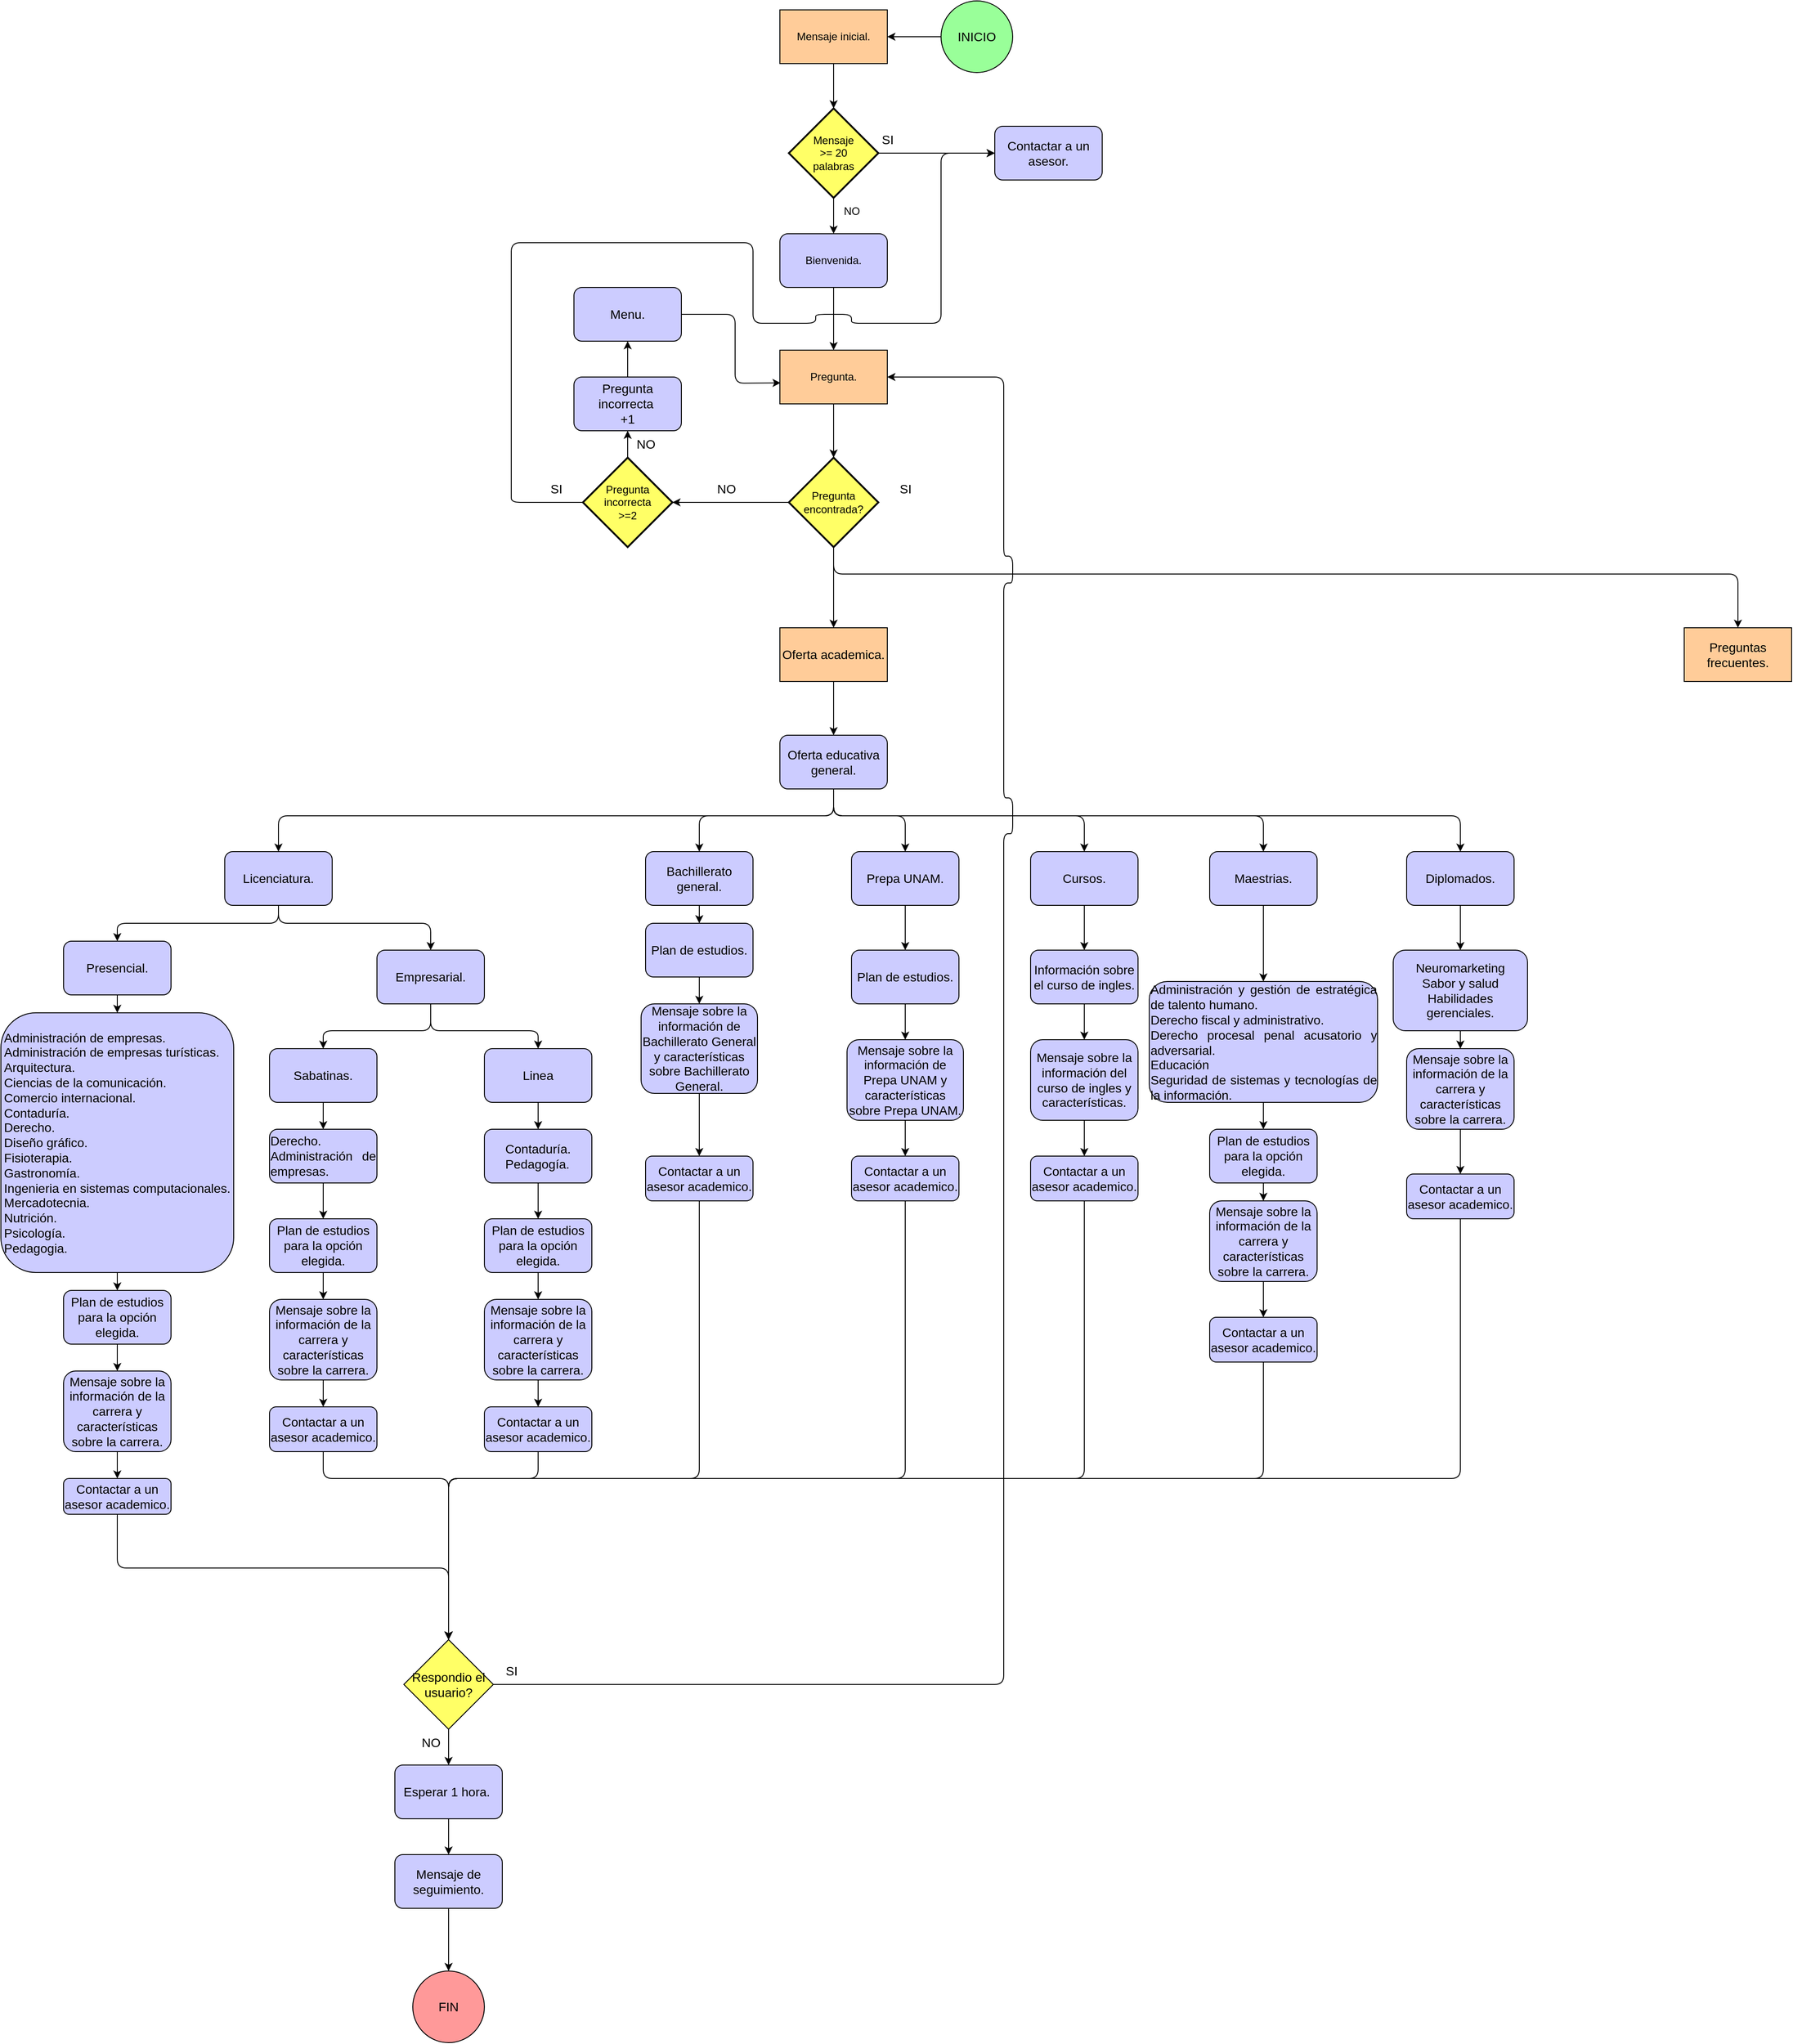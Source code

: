 <mxfile>
    <diagram id="K9E1aG7cnJjAn0adIR3L" name="Page-1">
        <mxGraphModel dx="2175" dy="415" grid="1" gridSize="10" guides="1" tooltips="1" connect="1" arrows="1" fold="1" page="1" pageScale="1" pageWidth="1200" pageHeight="1600" math="0" shadow="0">
            <root>
                <mxCell id="0"/>
                <mxCell id="1" parent="0"/>
                <mxCell id="7" style="edgeStyle=none;html=1;entryX=0.5;entryY=0;entryDx=0;entryDy=0;entryPerimeter=0;fontSize=14;" parent="1" source="2" target="4" edge="1">
                    <mxGeometry relative="1" as="geometry"/>
                </mxCell>
                <mxCell id="2" value="Mensaje inicial." style="rounded=0;whiteSpace=wrap;html=1;fillColor=#FFCC99;" parent="1" vertex="1">
                    <mxGeometry x="690" y="380" width="120" height="60" as="geometry"/>
                </mxCell>
                <mxCell id="49" style="edgeStyle=none;html=1;fontSize=14;" parent="1" source="3" target="47" edge="1">
                    <mxGeometry relative="1" as="geometry"/>
                </mxCell>
                <mxCell id="3" value="Bienvenida." style="rounded=1;whiteSpace=wrap;html=1;fillColor=#CCCCFF;" parent="1" vertex="1">
                    <mxGeometry x="690" y="630" width="120" height="60" as="geometry"/>
                </mxCell>
                <mxCell id="6" style="edgeStyle=none;html=1;fontSize=14;" parent="1" source="4" target="3" edge="1">
                    <mxGeometry relative="1" as="geometry"/>
                </mxCell>
                <mxCell id="10" style="edgeStyle=none;html=1;entryX=0;entryY=0.5;entryDx=0;entryDy=0;fontSize=14;" parent="1" source="4" target="9" edge="1">
                    <mxGeometry relative="1" as="geometry"/>
                </mxCell>
                <mxCell id="4" value="Mensaje&lt;br&gt;&amp;gt;= 20 &lt;br&gt;palabras" style="strokeWidth=2;html=1;shape=mxgraph.flowchart.decision;whiteSpace=wrap;fillColor=#FFFF66;" parent="1" vertex="1">
                    <mxGeometry x="700" y="490" width="100" height="100" as="geometry"/>
                </mxCell>
                <mxCell id="8" value="SI" style="text;html=1;align=center;verticalAlign=middle;resizable=0;points=[];autosize=1;strokeColor=none;fillColor=none;fontSize=14;" parent="1" vertex="1">
                    <mxGeometry x="790" y="510" width="40" height="30" as="geometry"/>
                </mxCell>
                <mxCell id="9" value="Contactar a un asesor." style="rounded=1;whiteSpace=wrap;html=1;fontSize=14;fillColor=#CCCCFF;" parent="1" vertex="1">
                    <mxGeometry x="930" y="510" width="120" height="60" as="geometry"/>
                </mxCell>
                <mxCell id="72" style="edgeStyle=none;html=1;entryX=0.5;entryY=0;entryDx=0;entryDy=0;fontSize=14;" parent="1" source="12" target="22" edge="1">
                    <mxGeometry relative="1" as="geometry"/>
                </mxCell>
                <mxCell id="12" value="Oferta academica." style="rounded=0;whiteSpace=wrap;html=1;fontSize=14;fillColor=#FFCC99;" parent="1" vertex="1">
                    <mxGeometry x="690" y="1070" width="120" height="60" as="geometry"/>
                </mxCell>
                <mxCell id="33" style="edgeStyle=none;html=1;entryX=0.5;entryY=0;entryDx=0;entryDy=0;fontSize=14;exitX=0.5;exitY=1;exitDx=0;exitDy=0;fillColor=#CCCCFF;" parent="1" source="14" target="20" edge="1">
                    <mxGeometry relative="1" as="geometry">
                        <Array as="points">
                            <mxPoint x="130" y="1400"/>
                            <mxPoint x="-50" y="1400"/>
                        </Array>
                    </mxGeometry>
                </mxCell>
                <mxCell id="34" style="edgeStyle=none;html=1;entryX=0.5;entryY=0;entryDx=0;entryDy=0;fontSize=14;exitX=0.5;exitY=1;exitDx=0;exitDy=0;fillColor=#CCCCFF;" parent="1" source="14" target="21" edge="1">
                    <mxGeometry relative="1" as="geometry">
                        <Array as="points">
                            <mxPoint x="130" y="1400"/>
                            <mxPoint x="300" y="1400"/>
                        </Array>
                    </mxGeometry>
                </mxCell>
                <mxCell id="14" value="Licenciatura." style="rounded=1;whiteSpace=wrap;html=1;fontSize=14;fillColor=#CCCCFF;" parent="1" vertex="1">
                    <mxGeometry x="70" y="1320" width="120" height="60" as="geometry"/>
                </mxCell>
                <mxCell id="89" style="edgeStyle=none;html=1;fontSize=14;fillColor=#CCCCFF;" parent="1" source="15" target="40" edge="1">
                    <mxGeometry relative="1" as="geometry"/>
                </mxCell>
                <mxCell id="15" value="Bachillerato general." style="rounded=1;whiteSpace=wrap;html=1;fontSize=14;fillColor=#CCCCFF;" parent="1" vertex="1">
                    <mxGeometry x="540" y="1320" width="120" height="60" as="geometry"/>
                </mxCell>
                <mxCell id="88" style="edgeStyle=none;html=1;entryX=0.5;entryY=0;entryDx=0;entryDy=0;fontSize=14;fillColor=#CCCCFF;" parent="1" source="16" target="45" edge="1">
                    <mxGeometry relative="1" as="geometry"/>
                </mxCell>
                <mxCell id="16" value="Prepa UNAM." style="rounded=1;whiteSpace=wrap;html=1;fontSize=14;fillColor=#CCCCFF;" parent="1" vertex="1">
                    <mxGeometry x="770" y="1320" width="120" height="60" as="geometry"/>
                </mxCell>
                <mxCell id="84" style="edgeStyle=none;html=1;entryX=0.5;entryY=0;entryDx=0;entryDy=0;fontSize=14;fillColor=#CCCCFF;" parent="1" source="17" target="83" edge="1">
                    <mxGeometry relative="1" as="geometry"/>
                </mxCell>
                <mxCell id="17" value="Cursos." style="rounded=1;whiteSpace=wrap;html=1;fontSize=14;fillColor=#CCCCFF;" parent="1" vertex="1">
                    <mxGeometry x="970" y="1320" width="120" height="60" as="geometry"/>
                </mxCell>
                <mxCell id="85" style="edgeStyle=none;html=1;entryX=0.5;entryY=0;entryDx=0;entryDy=0;fontSize=14;fillColor=#CCCCFF;" parent="1" source="18" target="42" edge="1">
                    <mxGeometry relative="1" as="geometry">
                        <Array as="points">
                            <mxPoint x="1230" y="1420"/>
                        </Array>
                    </mxGeometry>
                </mxCell>
                <mxCell id="18" value="Maestrias." style="rounded=1;whiteSpace=wrap;html=1;fontSize=14;fillColor=#CCCCFF;" parent="1" vertex="1">
                    <mxGeometry x="1170" y="1320" width="120" height="60" as="geometry"/>
                </mxCell>
                <mxCell id="87" style="edgeStyle=none;html=1;entryX=0.5;entryY=0;entryDx=0;entryDy=0;fontSize=14;fillColor=#CCCCFF;" parent="1" source="19" target="86" edge="1">
                    <mxGeometry relative="1" as="geometry"/>
                </mxCell>
                <mxCell id="19" value="Diplomados." style="rounded=1;whiteSpace=wrap;html=1;fontSize=14;fillColor=#CCCCFF;" parent="1" vertex="1">
                    <mxGeometry x="1390" y="1320" width="120" height="60" as="geometry"/>
                </mxCell>
                <mxCell id="28" style="edgeStyle=none;html=1;entryX=0.5;entryY=0;entryDx=0;entryDy=0;fontSize=14;fillColor=#CCCCFF;" parent="1" source="20" target="25" edge="1">
                    <mxGeometry relative="1" as="geometry"/>
                </mxCell>
                <mxCell id="20" value="Presencial." style="rounded=1;whiteSpace=wrap;html=1;fontSize=14;fillColor=#CCCCFF;" parent="1" vertex="1">
                    <mxGeometry x="-110" y="1420" width="120" height="60" as="geometry"/>
                </mxCell>
                <mxCell id="29" style="edgeStyle=none;html=1;entryX=0.5;entryY=0;entryDx=0;entryDy=0;fontSize=14;fillColor=#CCCCFF;" parent="1" source="21" target="23" edge="1">
                    <mxGeometry relative="1" as="geometry">
                        <Array as="points">
                            <mxPoint x="300" y="1520"/>
                            <mxPoint x="180" y="1520"/>
                        </Array>
                    </mxGeometry>
                </mxCell>
                <mxCell id="30" style="edgeStyle=none;html=1;entryX=0.5;entryY=0;entryDx=0;entryDy=0;fontSize=14;exitX=0.5;exitY=1;exitDx=0;exitDy=0;fillColor=#CCCCFF;" parent="1" source="21" target="24" edge="1">
                    <mxGeometry relative="1" as="geometry">
                        <Array as="points">
                            <mxPoint x="300" y="1520"/>
                            <mxPoint x="420" y="1520"/>
                        </Array>
                    </mxGeometry>
                </mxCell>
                <mxCell id="21" value="Empresarial." style="rounded=1;whiteSpace=wrap;html=1;fontSize=14;fillColor=#CCCCFF;" parent="1" vertex="1">
                    <mxGeometry x="240" y="1430" width="120" height="60" as="geometry"/>
                </mxCell>
                <mxCell id="73" style="edgeStyle=none;html=1;entryX=0.5;entryY=0;entryDx=0;entryDy=0;fontSize=14;fillColor=#CCCCFF;" parent="1" source="22" target="15" edge="1">
                    <mxGeometry relative="1" as="geometry">
                        <Array as="points">
                            <mxPoint x="750" y="1280"/>
                            <mxPoint x="600" y="1280"/>
                        </Array>
                    </mxGeometry>
                </mxCell>
                <mxCell id="74" style="edgeStyle=none;html=1;exitX=0.5;exitY=1;exitDx=0;exitDy=0;entryX=0.5;entryY=0;entryDx=0;entryDy=0;fontSize=14;fillColor=#CCCCFF;" parent="1" source="22" target="16" edge="1">
                    <mxGeometry relative="1" as="geometry">
                        <Array as="points">
                            <mxPoint x="750" y="1280"/>
                            <mxPoint x="830" y="1280"/>
                        </Array>
                    </mxGeometry>
                </mxCell>
                <mxCell id="75" style="edgeStyle=none;html=1;exitX=0.5;exitY=1;exitDx=0;exitDy=0;entryX=0.5;entryY=0;entryDx=0;entryDy=0;fontSize=14;fillColor=#CCCCFF;" parent="1" source="22" target="17" edge="1">
                    <mxGeometry relative="1" as="geometry">
                        <Array as="points">
                            <mxPoint x="750" y="1280"/>
                            <mxPoint x="1030" y="1280"/>
                        </Array>
                    </mxGeometry>
                </mxCell>
                <mxCell id="76" style="edgeStyle=none;html=1;fontSize=14;entryX=0.5;entryY=0;entryDx=0;entryDy=0;fillColor=#CCCCFF;" parent="1" source="22" target="18" edge="1">
                    <mxGeometry relative="1" as="geometry">
                        <mxPoint x="1080" y="1280.0" as="targetPoint"/>
                        <Array as="points">
                            <mxPoint x="750" y="1280"/>
                            <mxPoint x="1230" y="1280"/>
                        </Array>
                    </mxGeometry>
                </mxCell>
                <mxCell id="77" style="edgeStyle=none;html=1;entryX=0.5;entryY=0;entryDx=0;entryDy=0;fontSize=14;fillColor=#CCCCFF;" parent="1" source="22" target="19" edge="1">
                    <mxGeometry relative="1" as="geometry">
                        <Array as="points">
                            <mxPoint x="750" y="1280"/>
                            <mxPoint x="1450" y="1280"/>
                        </Array>
                    </mxGeometry>
                </mxCell>
                <mxCell id="82" style="edgeStyle=none;html=1;entryX=0.5;entryY=0;entryDx=0;entryDy=0;fontSize=14;fillColor=#CCCCFF;" parent="1" source="22" target="14" edge="1">
                    <mxGeometry relative="1" as="geometry">
                        <Array as="points">
                            <mxPoint x="750" y="1280"/>
                            <mxPoint x="130" y="1280"/>
                        </Array>
                    </mxGeometry>
                </mxCell>
                <mxCell id="22" value="Oferta educativa general." style="rounded=1;whiteSpace=wrap;html=1;fontSize=14;fillColor=#CCCCFF;" parent="1" vertex="1">
                    <mxGeometry x="690" y="1190" width="120" height="60" as="geometry"/>
                </mxCell>
                <mxCell id="31" style="edgeStyle=none;html=1;entryX=0.5;entryY=0;entryDx=0;entryDy=0;fontSize=14;fillColor=#CCCCFF;" parent="1" source="23" target="26" edge="1">
                    <mxGeometry relative="1" as="geometry"/>
                </mxCell>
                <mxCell id="23" value="Sabatinas." style="rounded=1;whiteSpace=wrap;html=1;fontSize=14;fillColor=#CCCCFF;" parent="1" vertex="1">
                    <mxGeometry x="120" y="1540" width="120" height="60" as="geometry"/>
                </mxCell>
                <mxCell id="32" style="edgeStyle=none;html=1;entryX=0.5;entryY=0;entryDx=0;entryDy=0;fontSize=14;fillColor=#CCCCFF;" parent="1" source="24" target="27" edge="1">
                    <mxGeometry relative="1" as="geometry"/>
                </mxCell>
                <mxCell id="24" value="Linea" style="rounded=1;whiteSpace=wrap;html=1;fontSize=14;fillColor=#CCCCFF;" parent="1" vertex="1">
                    <mxGeometry x="360" y="1540" width="120" height="60" as="geometry"/>
                </mxCell>
                <mxCell id="80" style="edgeStyle=none;html=1;fontSize=14;fillColor=#CCCCFF;" parent="1" source="25" target="38" edge="1">
                    <mxGeometry relative="1" as="geometry"/>
                </mxCell>
                <mxCell id="25" value="&lt;div style=&quot;text-align: justify;&quot;&gt;&lt;span style=&quot;background-color: initial;&quot;&gt;Administración de empresas.&lt;/span&gt;&lt;/div&gt;&lt;div style=&quot;text-align: justify;&quot;&gt;&lt;span style=&quot;background-color: initial;&quot;&gt;Administración de empresas turísticas.&lt;/span&gt;&lt;/div&gt;&lt;div style=&quot;text-align: justify;&quot;&gt;&lt;span style=&quot;background-color: initial;&quot;&gt;Arquitectura.&lt;/span&gt;&lt;/div&gt;&lt;div style=&quot;text-align: justify;&quot;&gt;&lt;span style=&quot;background-color: initial;&quot;&gt;Ciencias de la comunicación.&lt;/span&gt;&lt;/div&gt;&lt;div style=&quot;text-align: justify;&quot;&gt;&lt;span style=&quot;background-color: initial;&quot;&gt;Comercio internacional.&lt;/span&gt;&lt;/div&gt;&lt;div style=&quot;text-align: justify;&quot;&gt;&lt;span style=&quot;background-color: initial;&quot;&gt;Contaduría.&lt;/span&gt;&lt;/div&gt;&lt;div style=&quot;text-align: justify;&quot;&gt;&lt;span style=&quot;background-color: initial;&quot;&gt;Derecho.&lt;/span&gt;&lt;/div&gt;&lt;div style=&quot;text-align: justify;&quot;&gt;&lt;span style=&quot;background-color: initial;&quot;&gt;Diseño gráfico.&lt;/span&gt;&lt;/div&gt;&lt;div style=&quot;text-align: justify;&quot;&gt;&lt;span style=&quot;background-color: initial;&quot;&gt;Fisioterapia.&lt;/span&gt;&lt;/div&gt;&lt;div style=&quot;text-align: justify;&quot;&gt;Gastronomía.&lt;/div&gt;&lt;div style=&quot;text-align: justify;&quot;&gt;Ingenieria en sistemas computacionales.&lt;/div&gt;&lt;div style=&quot;text-align: justify;&quot;&gt;Mercadotecnia.&lt;/div&gt;&lt;div style=&quot;text-align: justify;&quot;&gt;Nutrición.&lt;/div&gt;&lt;div style=&quot;text-align: justify;&quot;&gt;Psicología.&lt;/div&gt;&lt;div style=&quot;text-align: justify;&quot;&gt;Pedagogia.&lt;/div&gt;" style="rounded=1;whiteSpace=wrap;html=1;fontSize=14;fillColor=#CCCCFF;" parent="1" vertex="1">
                    <mxGeometry x="-180" y="1500" width="260" height="290" as="geometry"/>
                </mxCell>
                <mxCell id="79" style="edgeStyle=none;html=1;fontSize=14;fillColor=#CCCCFF;" parent="1" source="26" target="37" edge="1">
                    <mxGeometry relative="1" as="geometry"/>
                </mxCell>
                <mxCell id="26" value="&lt;div style=&quot;text-align: justify;&quot;&gt;&lt;span style=&quot;background-color: initial;&quot;&gt;Derecho.&lt;/span&gt;&lt;/div&gt;&lt;div style=&quot;text-align: justify;&quot;&gt;&lt;span style=&quot;background-color: initial;&quot;&gt;Administración de empresas.&lt;/span&gt;&lt;/div&gt;" style="rounded=1;whiteSpace=wrap;html=1;fontSize=14;fillColor=#CCCCFF;" parent="1" vertex="1">
                    <mxGeometry x="120" y="1630" width="120" height="60" as="geometry"/>
                </mxCell>
                <mxCell id="78" style="edgeStyle=none;html=1;entryX=0.5;entryY=0;entryDx=0;entryDy=0;fontSize=14;fillColor=#CCCCFF;" parent="1" source="27" target="39" edge="1">
                    <mxGeometry relative="1" as="geometry"/>
                </mxCell>
                <mxCell id="27" value="&lt;div style=&quot;text-align: justify;&quot;&gt;Contaduría.&lt;/div&gt;&lt;div style=&quot;text-align: justify;&quot;&gt;Pedagogía.&lt;/div&gt;" style="rounded=1;whiteSpace=wrap;html=1;fontSize=14;fillColor=#CCCCFF;" parent="1" vertex="1">
                    <mxGeometry x="360" y="1630" width="120" height="60" as="geometry"/>
                </mxCell>
                <mxCell id="103" value="" style="edgeStyle=none;html=1;fontSize=14;fillColor=#CCCCFF;" parent="1" source="37" target="98" edge="1">
                    <mxGeometry relative="1" as="geometry"/>
                </mxCell>
                <mxCell id="37" value="Plan de estudios para la opción elegida." style="rounded=1;whiteSpace=wrap;html=1;fontSize=14;fillColor=#CCCCFF;" parent="1" vertex="1">
                    <mxGeometry x="120" y="1730" width="120" height="60" as="geometry"/>
                </mxCell>
                <mxCell id="104" value="" style="edgeStyle=none;html=1;fontSize=14;fillColor=#CCCCFF;" parent="1" source="38" target="99" edge="1">
                    <mxGeometry relative="1" as="geometry"/>
                </mxCell>
                <mxCell id="38" value="Plan de estudios para la opción elegida." style="rounded=1;whiteSpace=wrap;html=1;fontSize=14;fillColor=#CCCCFF;" parent="1" vertex="1">
                    <mxGeometry x="-110" y="1810" width="120" height="60" as="geometry"/>
                </mxCell>
                <mxCell id="102" value="" style="edgeStyle=none;html=1;fontSize=14;fillColor=#CCCCFF;" parent="1" source="39" target="97" edge="1">
                    <mxGeometry relative="1" as="geometry"/>
                </mxCell>
                <mxCell id="39" value="Plan de estudios para la opción elegida." style="rounded=1;whiteSpace=wrap;html=1;fontSize=14;fillColor=#CCCCFF;" parent="1" vertex="1">
                    <mxGeometry x="360" y="1730" width="120" height="60" as="geometry"/>
                </mxCell>
                <mxCell id="92" style="edgeStyle=none;html=1;entryX=0.5;entryY=0;entryDx=0;entryDy=0;fontSize=14;fillColor=#CCCCFF;" parent="1" source="40" target="91" edge="1">
                    <mxGeometry relative="1" as="geometry"/>
                </mxCell>
                <mxCell id="40" value="Plan de estudios." style="rounded=1;whiteSpace=wrap;html=1;fontSize=14;fillColor=#CCCCFF;" parent="1" vertex="1">
                    <mxGeometry x="540" y="1400" width="120" height="60" as="geometry"/>
                </mxCell>
                <mxCell id="100" style="edgeStyle=none;html=1;fontSize=14;fillColor=#CCCCFF;" parent="1" source="42" target="90" edge="1">
                    <mxGeometry relative="1" as="geometry"/>
                </mxCell>
                <mxCell id="42" value="&lt;div style=&quot;text-align: justify;&quot;&gt;&lt;span style=&quot;background-color: initial;&quot;&gt;Administración y gestión de estratégica de talento humano.&lt;/span&gt;&lt;/div&gt;&lt;div style=&quot;text-align: justify;&quot;&gt;&lt;span style=&quot;background-color: initial;&quot;&gt;Derecho fiscal y administrativo.&lt;/span&gt;&lt;/div&gt;&lt;div style=&quot;text-align: justify;&quot;&gt;&lt;span style=&quot;background-color: initial;&quot;&gt;Derecho procesal penal acusatorio y adversarial.&lt;/span&gt;&lt;/div&gt;&lt;div style=&quot;text-align: justify;&quot;&gt;&lt;span style=&quot;background-color: initial;&quot;&gt;Educación&lt;/span&gt;&lt;/div&gt;&lt;div style=&quot;text-align: justify;&quot;&gt;&lt;span style=&quot;background-color: initial;&quot;&gt;Seguridad de sistemas y tecnologías de la información.&lt;/span&gt;&lt;/div&gt;" style="rounded=1;whiteSpace=wrap;html=1;fontSize=14;fillColor=#CCCCFF;" parent="1" vertex="1">
                    <mxGeometry x="1102.5" y="1465" width="255" height="135" as="geometry"/>
                </mxCell>
                <mxCell id="105" value="" style="edgeStyle=none;html=1;fontSize=14;fillColor=#CCCCFF;" parent="1" source="45" target="93" edge="1">
                    <mxGeometry relative="1" as="geometry"/>
                </mxCell>
                <mxCell id="45" value="Plan de estudios." style="rounded=1;whiteSpace=wrap;html=1;fontSize=14;fillColor=#CCCCFF;" parent="1" vertex="1">
                    <mxGeometry x="770" y="1430" width="120" height="60" as="geometry"/>
                </mxCell>
                <mxCell id="61" style="edgeStyle=none;html=1;fontSize=14;fillColor=#FFFF66;" parent="1" source="46" target="58" edge="1">
                    <mxGeometry relative="1" as="geometry"/>
                </mxCell>
                <mxCell id="70" style="edgeStyle=none;html=1;entryX=0.5;entryY=0;entryDx=0;entryDy=0;fontSize=14;exitX=0.5;exitY=1;exitDx=0;exitDy=0;exitPerimeter=0;" parent="1" source="46" target="12" edge="1">
                    <mxGeometry relative="1" as="geometry">
                        <mxPoint x="870" y="1050" as="sourcePoint"/>
                    </mxGeometry>
                </mxCell>
                <mxCell id="71" style="edgeStyle=none;html=1;entryX=0.5;entryY=0;entryDx=0;entryDy=0;fontSize=14;exitX=0.5;exitY=1;exitDx=0;exitDy=0;exitPerimeter=0;" parent="1" source="46" target="69" edge="1">
                    <mxGeometry relative="1" as="geometry">
                        <Array as="points">
                            <mxPoint x="750" y="1010"/>
                            <mxPoint x="1760" y="1010"/>
                        </Array>
                    </mxGeometry>
                </mxCell>
                <mxCell id="46" value="Pregunta encontrada?" style="strokeWidth=2;html=1;shape=mxgraph.flowchart.decision;whiteSpace=wrap;fillColor=#FFFF66;" parent="1" vertex="1">
                    <mxGeometry x="700" y="880" width="100" height="100" as="geometry"/>
                </mxCell>
                <mxCell id="48" style="edgeStyle=none;html=1;entryX=0.5;entryY=0;entryDx=0;entryDy=0;entryPerimeter=0;fontSize=14;" parent="1" source="47" target="46" edge="1">
                    <mxGeometry relative="1" as="geometry"/>
                </mxCell>
                <mxCell id="47" value="Pregunta." style="rounded=0;whiteSpace=wrap;html=1;fillColor=#FFCC99;" parent="1" vertex="1">
                    <mxGeometry x="690" y="760" width="120" height="60" as="geometry"/>
                </mxCell>
                <mxCell id="51" value="SI" style="text;html=1;align=center;verticalAlign=middle;resizable=0;points=[];autosize=1;strokeColor=none;fillColor=none;fontSize=14;" parent="1" vertex="1">
                    <mxGeometry x="810" y="900" width="40" height="30" as="geometry"/>
                </mxCell>
                <mxCell id="64" style="edgeStyle=none;html=1;entryX=0.007;entryY=0.61;entryDx=0;entryDy=0;entryPerimeter=0;fontSize=14;exitX=1;exitY=0.5;exitDx=0;exitDy=0;" parent="1" source="53" target="47" edge="1">
                    <mxGeometry relative="1" as="geometry">
                        <Array as="points">
                            <mxPoint x="640" y="720"/>
                            <mxPoint x="640" y="797"/>
                        </Array>
                    </mxGeometry>
                </mxCell>
                <mxCell id="53" value="Menu." style="rounded=1;whiteSpace=wrap;html=1;fontSize=14;fillColor=#CCCCFF;" parent="1" vertex="1">
                    <mxGeometry x="460" y="690" width="120" height="60" as="geometry"/>
                </mxCell>
                <mxCell id="56" value="NO" style="text;html=1;align=center;verticalAlign=middle;resizable=0;points=[];autosize=1;strokeColor=none;fillColor=none;fontSize=14;" parent="1" vertex="1">
                    <mxGeometry x="610" y="900" width="40" height="30" as="geometry"/>
                </mxCell>
                <mxCell id="62" style="edgeStyle=none;html=1;entryX=0.5;entryY=1;entryDx=0;entryDy=0;fontSize=14;" parent="1" source="57" target="53" edge="1">
                    <mxGeometry relative="1" as="geometry"/>
                </mxCell>
                <mxCell id="57" value="Pregunta incorrecta&amp;nbsp;&lt;br&gt;+1" style="rounded=1;whiteSpace=wrap;html=1;fontSize=14;fillColor=#CCCCFF;" parent="1" vertex="1">
                    <mxGeometry x="460" y="790" width="120" height="60" as="geometry"/>
                </mxCell>
                <mxCell id="59" style="edgeStyle=none;html=1;entryX=0.5;entryY=1;entryDx=0;entryDy=0;fontSize=14;" parent="1" source="58" target="57" edge="1">
                    <mxGeometry relative="1" as="geometry"/>
                </mxCell>
                <mxCell id="66" style="edgeStyle=none;html=1;fontSize=14;entryX=0;entryY=0.5;entryDx=0;entryDy=0;startArrow=none;" parent="1" target="9" edge="1">
                    <mxGeometry relative="1" as="geometry">
                        <mxPoint x="890" y="590" as="targetPoint"/>
                        <mxPoint x="390" y="920" as="sourcePoint"/>
                        <Array as="points">
                            <mxPoint x="390" y="640"/>
                            <mxPoint x="460" y="640"/>
                            <mxPoint x="660" y="640"/>
                            <mxPoint x="660" y="730"/>
                            <mxPoint x="730" y="730"/>
                            <mxPoint x="730" y="720"/>
                            <mxPoint x="770" y="720"/>
                            <mxPoint x="770" y="730"/>
                            <mxPoint x="870" y="730"/>
                            <mxPoint x="870" y="540"/>
                        </Array>
                    </mxGeometry>
                </mxCell>
                <mxCell id="58" value="Pregunta incorrecta&lt;br&gt;&amp;gt;=2" style="strokeWidth=2;html=1;shape=mxgraph.flowchart.decision;whiteSpace=wrap;fillColor=#FFFF66;" parent="1" vertex="1">
                    <mxGeometry x="470" y="880" width="100" height="100" as="geometry"/>
                </mxCell>
                <mxCell id="60" value="NO" style="text;html=1;align=center;verticalAlign=middle;resizable=0;points=[];autosize=1;strokeColor=none;fillColor=none;fontSize=14;" parent="1" vertex="1">
                    <mxGeometry x="520" y="850" width="40" height="30" as="geometry"/>
                </mxCell>
                <mxCell id="69" value="Preguntas frecuentes." style="rounded=0;whiteSpace=wrap;html=1;fontSize=14;fillColor=#FFCC99;" parent="1" vertex="1">
                    <mxGeometry x="1700" y="1070" width="120" height="60" as="geometry"/>
                </mxCell>
                <mxCell id="81" value="" style="edgeStyle=none;html=1;fontSize=14;exitX=0;exitY=0.5;exitDx=0;exitDy=0;exitPerimeter=0;endArrow=none;fillColor=#FFFF66;" parent="1" source="58" edge="1">
                    <mxGeometry relative="1" as="geometry">
                        <mxPoint x="390" y="920" as="targetPoint"/>
                        <mxPoint x="470" y="930" as="sourcePoint"/>
                        <Array as="points">
                            <mxPoint x="390" y="930"/>
                        </Array>
                    </mxGeometry>
                </mxCell>
                <mxCell id="68" value="SI" style="text;html=1;align=center;verticalAlign=middle;resizable=0;points=[];autosize=1;strokeColor=none;fillColor=none;fontSize=14;" parent="1" vertex="1">
                    <mxGeometry x="420" y="900" width="40" height="30" as="geometry"/>
                </mxCell>
                <mxCell id="106" value="" style="edgeStyle=none;html=1;fontSize=14;fillColor=#CCCCFF;" parent="1" source="83" target="94" edge="1">
                    <mxGeometry relative="1" as="geometry"/>
                </mxCell>
                <mxCell id="83" value="Información sobre el curso de ingles." style="rounded=1;whiteSpace=wrap;html=1;fontSize=14;fillColor=#CCCCFF;" parent="1" vertex="1">
                    <mxGeometry x="970" y="1430" width="120" height="60" as="geometry"/>
                </mxCell>
                <mxCell id="107" value="" style="edgeStyle=none;html=1;fontSize=14;fillColor=#CCCCFF;" parent="1" source="86" target="96" edge="1">
                    <mxGeometry relative="1" as="geometry"/>
                </mxCell>
                <mxCell id="86" value="Neuromarketing&lt;br&gt;Sabor y salud&lt;br&gt;Habilidades gerenciales." style="rounded=1;whiteSpace=wrap;html=1;fontSize=14;fillColor=#CCCCFF;" parent="1" vertex="1">
                    <mxGeometry x="1375" y="1430" width="150" height="90" as="geometry"/>
                </mxCell>
                <mxCell id="101" style="edgeStyle=none;html=1;entryX=0.5;entryY=0;entryDx=0;entryDy=0;fontSize=14;fillColor=#CCCCFF;" parent="1" source="90" target="95" edge="1">
                    <mxGeometry relative="1" as="geometry"/>
                </mxCell>
                <mxCell id="90" value="Plan de estudios para la opción elegida." style="rounded=1;whiteSpace=wrap;html=1;fontSize=14;fillColor=#CCCCFF;" parent="1" vertex="1">
                    <mxGeometry x="1170" y="1630" width="120" height="60" as="geometry"/>
                </mxCell>
                <mxCell id="122" style="edgeStyle=none;html=1;fontSize=14;exitX=0.5;exitY=1;exitDx=0;exitDy=0;" parent="1" source="134" edge="1">
                    <mxGeometry relative="1" as="geometry">
                        <mxPoint x="320" y="2200" as="targetPoint"/>
                        <mxPoint x="600" y="1720" as="sourcePoint"/>
                        <Array as="points">
                            <mxPoint x="600" y="2020"/>
                            <mxPoint x="320" y="2020"/>
                        </Array>
                    </mxGeometry>
                </mxCell>
                <mxCell id="135" value="" style="edgeStyle=none;html=1;fontSize=14;fillColor=#CCCCFF;" parent="1" source="91" target="134" edge="1">
                    <mxGeometry relative="1" as="geometry"/>
                </mxCell>
                <mxCell id="91" value="Mensaje sobre la información de Bachillerato General y características sobre Bachillerato General." style="rounded=1;whiteSpace=wrap;html=1;fontSize=14;fillColor=#CCCCFF;" parent="1" vertex="1">
                    <mxGeometry x="535" y="1490" width="130" height="100" as="geometry"/>
                </mxCell>
                <mxCell id="123" style="edgeStyle=none;html=1;fontSize=14;exitX=0.5;exitY=1;exitDx=0;exitDy=0;" parent="1" source="136" edge="1">
                    <mxGeometry relative="1" as="geometry">
                        <mxPoint x="320" y="2200" as="targetPoint"/>
                        <mxPoint x="830" y="1710" as="sourcePoint"/>
                        <Array as="points">
                            <mxPoint x="830" y="2020"/>
                            <mxPoint x="320" y="2020"/>
                        </Array>
                    </mxGeometry>
                </mxCell>
                <mxCell id="137" value="" style="edgeStyle=none;html=1;fontSize=14;fillColor=#CCCCFF;" parent="1" source="93" target="136" edge="1">
                    <mxGeometry relative="1" as="geometry"/>
                </mxCell>
                <mxCell id="93" value="Mensaje sobre la información de Prepa UNAM y características sobre Prepa UNAM." style="rounded=1;whiteSpace=wrap;html=1;fontSize=14;fillColor=#CCCCFF;" parent="1" vertex="1">
                    <mxGeometry x="765" y="1530" width="130" height="90" as="geometry"/>
                </mxCell>
                <mxCell id="124" style="edgeStyle=none;html=1;entryX=0.5;entryY=0;entryDx=0;entryDy=0;fontSize=14;exitX=0.5;exitY=1;exitDx=0;exitDy=0;" parent="1" source="138" target="108" edge="1">
                    <mxGeometry relative="1" as="geometry">
                        <mxPoint x="1030" y="1780" as="sourcePoint"/>
                        <Array as="points">
                            <mxPoint x="1030" y="2020"/>
                            <mxPoint x="320" y="2020"/>
                        </Array>
                    </mxGeometry>
                </mxCell>
                <mxCell id="139" value="" style="edgeStyle=none;html=1;fontSize=14;fillColor=#CCCCFF;" parent="1" source="94" target="138" edge="1">
                    <mxGeometry relative="1" as="geometry"/>
                </mxCell>
                <mxCell id="94" value="Mensaje sobre la información del curso de ingles y características." style="rounded=1;whiteSpace=wrap;html=1;fontSize=14;fillColor=#CCCCFF;" parent="1" vertex="1">
                    <mxGeometry x="970" y="1530" width="120" height="90" as="geometry"/>
                </mxCell>
                <mxCell id="125" style="edgeStyle=none;html=1;fontSize=14;exitX=0.5;exitY=1;exitDx=0;exitDy=0;" parent="1" source="140" edge="1">
                    <mxGeometry relative="1" as="geometry">
                        <mxPoint x="320" y="2200" as="targetPoint"/>
                        <mxPoint x="1230" y="1920" as="sourcePoint"/>
                        <Array as="points">
                            <mxPoint x="1230" y="2020"/>
                            <mxPoint x="320" y="2020"/>
                        </Array>
                    </mxGeometry>
                </mxCell>
                <mxCell id="141" value="" style="edgeStyle=none;html=1;fontSize=14;fillColor=#CCCCFF;" parent="1" source="95" target="140" edge="1">
                    <mxGeometry relative="1" as="geometry"/>
                </mxCell>
                <mxCell id="95" value="Mensaje sobre la información de la carrera y características sobre la carrera." style="rounded=1;whiteSpace=wrap;html=1;fontSize=14;fillColor=#CCCCFF;" parent="1" vertex="1">
                    <mxGeometry x="1170" y="1710" width="120" height="90" as="geometry"/>
                </mxCell>
                <mxCell id="127" style="edgeStyle=none;html=1;entryX=0.5;entryY=0;entryDx=0;entryDy=0;fontSize=14;fillColor=#FF2212;exitX=0.5;exitY=1;exitDx=0;exitDy=0;" parent="1" source="142" target="108" edge="1">
                    <mxGeometry relative="1" as="geometry">
                        <mxPoint x="1450" y="1740" as="sourcePoint"/>
                        <Array as="points">
                            <mxPoint x="1450" y="2020"/>
                            <mxPoint x="320" y="2020"/>
                        </Array>
                    </mxGeometry>
                </mxCell>
                <mxCell id="143" value="" style="edgeStyle=none;html=1;fontSize=14;fillColor=#CCCCFF;" parent="1" source="96" target="142" edge="1">
                    <mxGeometry relative="1" as="geometry"/>
                </mxCell>
                <mxCell id="96" value="Mensaje sobre la información de la carrera y características sobre la carrera." style="rounded=1;whiteSpace=wrap;html=1;fontSize=14;fillColor=#CCCCFF;" parent="1" vertex="1">
                    <mxGeometry x="1390" y="1540" width="120" height="90" as="geometry"/>
                </mxCell>
                <mxCell id="121" style="edgeStyle=none;html=1;entryX=0.5;entryY=0;entryDx=0;entryDy=0;fontSize=14;exitX=0.5;exitY=1;exitDx=0;exitDy=0;" parent="1" source="132" target="108" edge="1">
                    <mxGeometry relative="1" as="geometry">
                        <mxPoint x="420" y="2000" as="sourcePoint"/>
                        <Array as="points">
                            <mxPoint x="420" y="2020"/>
                            <mxPoint x="320" y="2020"/>
                        </Array>
                    </mxGeometry>
                </mxCell>
                <mxCell id="133" value="" style="edgeStyle=none;html=1;fontSize=14;fillColor=#CCCCFF;" parent="1" source="97" target="132" edge="1">
                    <mxGeometry relative="1" as="geometry"/>
                </mxCell>
                <mxCell id="97" value="Mensaje sobre la información de la carrera y características sobre la carrera." style="rounded=1;whiteSpace=wrap;html=1;fontSize=14;fillColor=#CCCCFF;" parent="1" vertex="1">
                    <mxGeometry x="360" y="1820" width="120" height="90" as="geometry"/>
                </mxCell>
                <mxCell id="120" style="edgeStyle=none;html=1;fontSize=14;entryX=0.5;entryY=0;entryDx=0;entryDy=0;exitX=0.5;exitY=1;exitDx=0;exitDy=0;" parent="1" source="130" target="108" edge="1">
                    <mxGeometry relative="1" as="geometry">
                        <mxPoint x="330" y="2130" as="targetPoint"/>
                        <mxPoint x="180" y="2000" as="sourcePoint"/>
                        <Array as="points">
                            <mxPoint x="180" y="2020"/>
                            <mxPoint x="320" y="2020"/>
                        </Array>
                    </mxGeometry>
                </mxCell>
                <mxCell id="131" value="" style="edgeStyle=none;html=1;fontSize=14;fillColor=#CCCCFF;" parent="1" source="98" target="130" edge="1">
                    <mxGeometry relative="1" as="geometry"/>
                </mxCell>
                <mxCell id="98" value="Mensaje sobre la información de la carrera y características sobre la carrera." style="rounded=1;whiteSpace=wrap;html=1;fontSize=14;fillColor=#CCCCFF;" parent="1" vertex="1">
                    <mxGeometry x="120" y="1820" width="120" height="90" as="geometry"/>
                </mxCell>
                <mxCell id="119" style="edgeStyle=none;html=1;entryX=0.5;entryY=0;entryDx=0;entryDy=0;fontSize=14;exitX=0.5;exitY=1;exitDx=0;exitDy=0;" parent="1" source="128" target="108" edge="1">
                    <mxGeometry relative="1" as="geometry">
                        <mxPoint x="-50" y="2100" as="sourcePoint"/>
                        <Array as="points">
                            <mxPoint x="-50" y="2120"/>
                            <mxPoint x="320" y="2120"/>
                        </Array>
                    </mxGeometry>
                </mxCell>
                <mxCell id="129" value="" style="edgeStyle=none;html=1;fontSize=14;fillColor=#CCCCFF;" parent="1" source="99" target="128" edge="1">
                    <mxGeometry relative="1" as="geometry"/>
                </mxCell>
                <mxCell id="99" value="Mensaje sobre la información de la carrera y características sobre la carrera." style="rounded=1;whiteSpace=wrap;html=1;fontSize=14;fillColor=#CCCCFF;" parent="1" vertex="1">
                    <mxGeometry x="-110" y="1900" width="120" height="90" as="geometry"/>
                </mxCell>
                <mxCell id="110" value="" style="edgeStyle=none;html=1;fontSize=14;" parent="1" source="108" target="109" edge="1">
                    <mxGeometry relative="1" as="geometry"/>
                </mxCell>
                <mxCell id="114" value="" style="edgeStyle=none;html=1;fontSize=14;entryX=1;entryY=0.5;entryDx=0;entryDy=0;fillColor=#FF2212;" parent="1" source="108" target="47" edge="1">
                    <mxGeometry relative="1" as="geometry">
                        <mxPoint x="1000" y="1190" as="targetPoint"/>
                        <Array as="points">
                            <mxPoint x="940" y="2250"/>
                            <mxPoint x="940" y="1500"/>
                            <mxPoint x="940" y="1300"/>
                            <mxPoint x="950" y="1300"/>
                            <mxPoint x="950" y="1260"/>
                            <mxPoint x="940" y="1260"/>
                            <mxPoint x="940" y="1020"/>
                            <mxPoint x="950" y="1020"/>
                            <mxPoint x="950" y="990"/>
                            <mxPoint x="940" y="990"/>
                            <mxPoint x="940" y="790"/>
                        </Array>
                    </mxGeometry>
                </mxCell>
                <mxCell id="108" value="Respondio el usuario?" style="rhombus;whiteSpace=wrap;html=1;fontSize=14;fillColor=#FFFF66;" parent="1" vertex="1">
                    <mxGeometry x="270" y="2200" width="100" height="100" as="geometry"/>
                </mxCell>
                <mxCell id="112" value="" style="edgeStyle=none;html=1;fontSize=14;fillColor=#CCCCFF;" parent="1" source="109" target="111" edge="1">
                    <mxGeometry relative="1" as="geometry"/>
                </mxCell>
                <mxCell id="109" value="Esperar 1 hora.&amp;nbsp;" style="rounded=1;whiteSpace=wrap;html=1;fontSize=14;fillColor=#CCCCFF;" parent="1" vertex="1">
                    <mxGeometry x="260" y="2340" width="120" height="60" as="geometry"/>
                </mxCell>
                <mxCell id="118" value="" style="edgeStyle=none;html=1;fontSize=14;" parent="1" source="111" target="117" edge="1">
                    <mxGeometry relative="1" as="geometry"/>
                </mxCell>
                <mxCell id="111" value="Mensaje de seguimiento." style="rounded=1;whiteSpace=wrap;html=1;fontSize=14;fillColor=#CCCCFF;" parent="1" vertex="1">
                    <mxGeometry x="260" y="2440" width="120" height="60" as="geometry"/>
                </mxCell>
                <mxCell id="116" value="NO" style="text;html=1;align=center;verticalAlign=middle;resizable=0;points=[];autosize=1;strokeColor=none;fillColor=none;fontSize=14;" parent="1" vertex="1">
                    <mxGeometry x="280" y="2300" width="40" height="30" as="geometry"/>
                </mxCell>
                <mxCell id="117" value="FIN" style="ellipse;whiteSpace=wrap;html=1;fontSize=14;rounded=1;fillColor=#FF9999;" parent="1" vertex="1">
                    <mxGeometry x="280" y="2570" width="80" height="80" as="geometry"/>
                </mxCell>
                <mxCell id="126" value="SI" style="text;html=1;align=center;verticalAlign=middle;resizable=0;points=[];autosize=1;strokeColor=none;fillColor=none;fontSize=14;" parent="1" vertex="1">
                    <mxGeometry x="370" y="2220" width="40" height="30" as="geometry"/>
                </mxCell>
                <mxCell id="128" value="Contactar a un asesor academico." style="rounded=1;whiteSpace=wrap;html=1;fontSize=14;fillColor=#CCCCFF;" parent="1" vertex="1">
                    <mxGeometry x="-110" y="2020" width="120" height="40" as="geometry"/>
                </mxCell>
                <mxCell id="130" value="Contactar a un asesor academico." style="rounded=1;whiteSpace=wrap;html=1;fontSize=14;fillColor=#CCCCFF;" parent="1" vertex="1">
                    <mxGeometry x="120" y="1940" width="120" height="50" as="geometry"/>
                </mxCell>
                <mxCell id="132" value="Contactar a un asesor academico." style="rounded=1;whiteSpace=wrap;html=1;fontSize=14;fillColor=#CCCCFF;" parent="1" vertex="1">
                    <mxGeometry x="360" y="1940" width="120" height="50" as="geometry"/>
                </mxCell>
                <mxCell id="134" value="Contactar a un asesor academico." style="rounded=1;whiteSpace=wrap;html=1;fontSize=14;fillColor=#CCCCFF;" parent="1" vertex="1">
                    <mxGeometry x="540" y="1660" width="120" height="50" as="geometry"/>
                </mxCell>
                <mxCell id="136" value="Contactar a un asesor academico." style="rounded=1;whiteSpace=wrap;html=1;fontSize=14;fillColor=#CCCCFF;" parent="1" vertex="1">
                    <mxGeometry x="770" y="1660" width="120" height="50" as="geometry"/>
                </mxCell>
                <mxCell id="138" value="Contactar a un asesor academico." style="rounded=1;whiteSpace=wrap;html=1;fontSize=14;fillColor=#CCCCFF;" parent="1" vertex="1">
                    <mxGeometry x="970" y="1660" width="120" height="50" as="geometry"/>
                </mxCell>
                <mxCell id="140" value="Contactar a un asesor academico." style="rounded=1;whiteSpace=wrap;html=1;fontSize=14;fillColor=#CCCCFF;" parent="1" vertex="1">
                    <mxGeometry x="1170" y="1840" width="120" height="50" as="geometry"/>
                </mxCell>
                <mxCell id="142" value="Contactar a un asesor academico." style="rounded=1;whiteSpace=wrap;html=1;fontSize=14;fillColor=#CCCCFF;" parent="1" vertex="1">
                    <mxGeometry x="1390" y="1680" width="120" height="50" as="geometry"/>
                </mxCell>
                <mxCell id="145" value="" style="edgeStyle=none;html=1;fontSize=14;fillColor=#CCCCFF;" parent="1" source="144" target="2" edge="1">
                    <mxGeometry relative="1" as="geometry"/>
                </mxCell>
                <mxCell id="144" value="INICIO" style="ellipse;whiteSpace=wrap;html=1;aspect=fixed;fontSize=14;fillColor=#99FF99;" parent="1" vertex="1">
                    <mxGeometry x="870" y="370" width="80" height="80" as="geometry"/>
                </mxCell>
                <mxCell id="146" value="NO" style="text;html=1;align=center;verticalAlign=middle;resizable=0;points=[];autosize=1;strokeColor=none;fillColor=none;" vertex="1" parent="1">
                    <mxGeometry x="750" y="590" width="40" height="30" as="geometry"/>
                </mxCell>
            </root>
        </mxGraphModel>
    </diagram>
</mxfile>